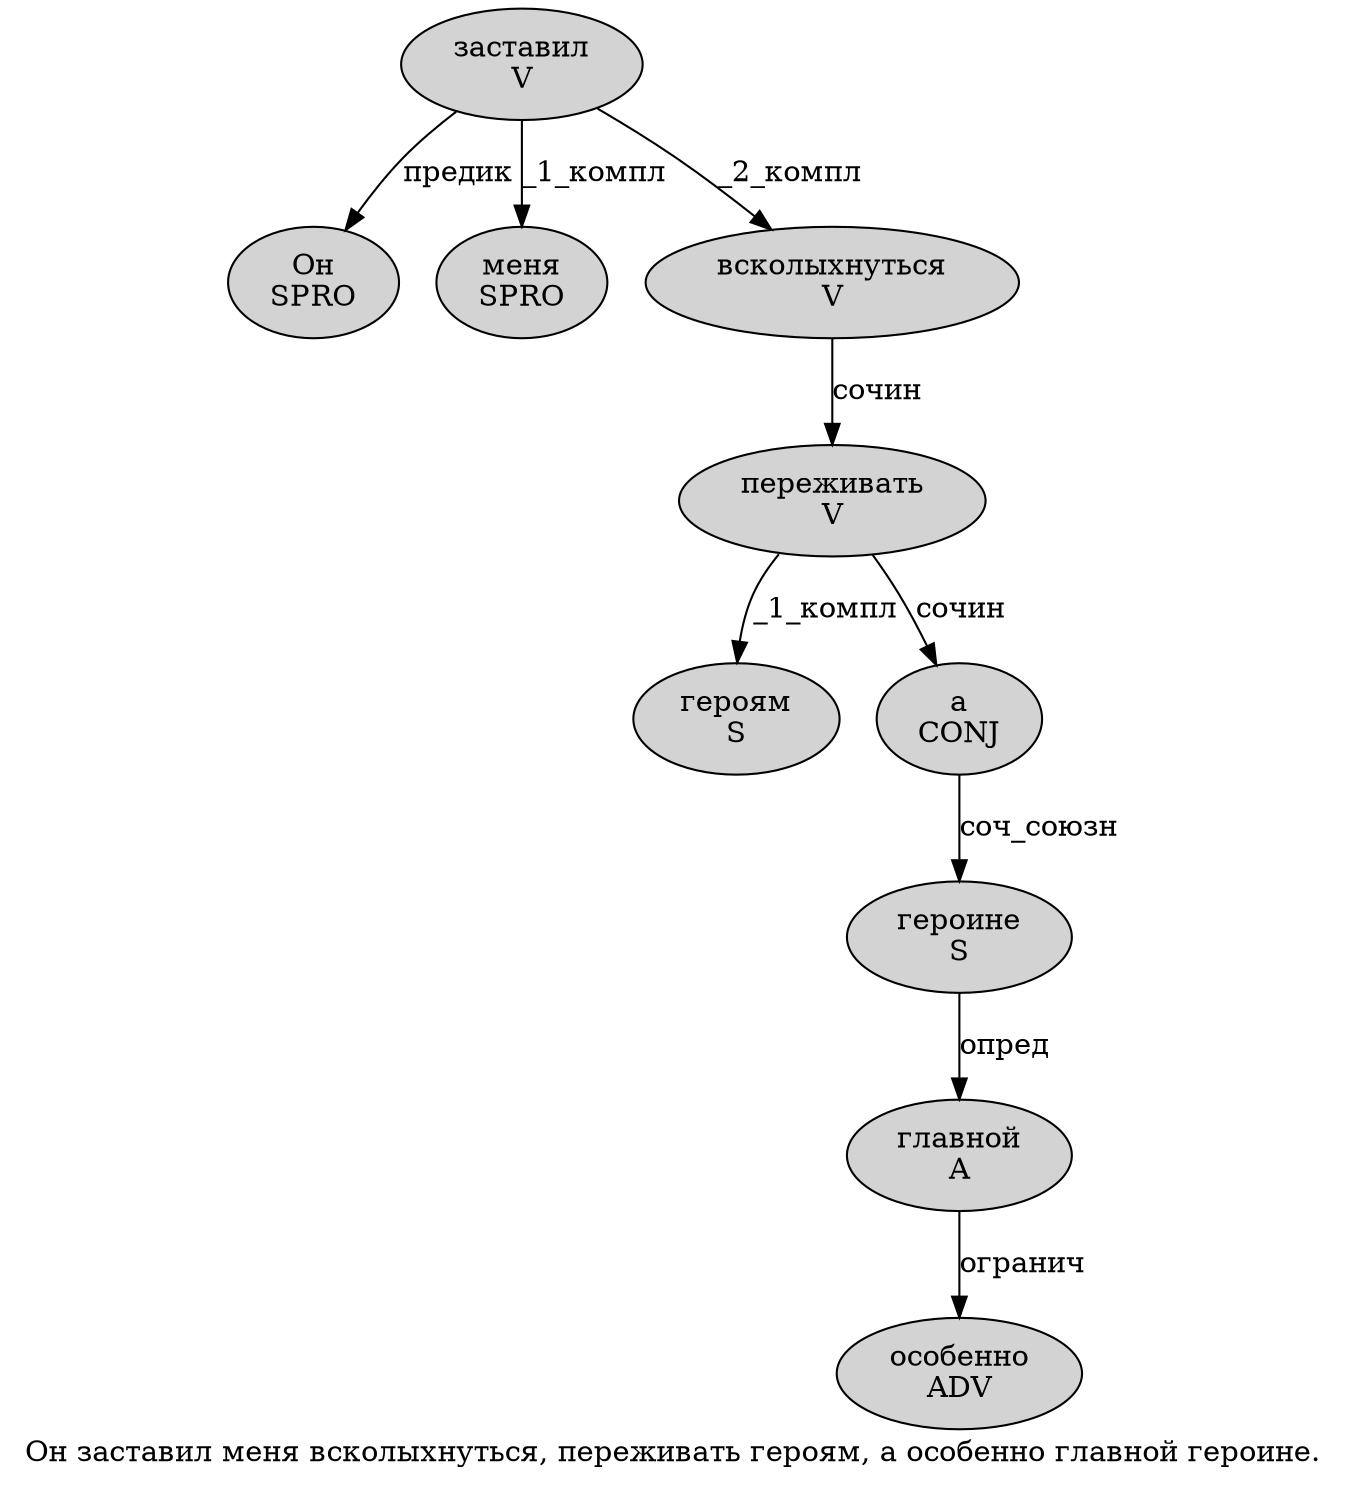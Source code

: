 digraph SENTENCE_802 {
	graph [label="Он заставил меня всколыхнуться, переживать героям, а особенно главной героине."]
	node [style=filled]
		0 [label="Он
SPRO" color="" fillcolor=lightgray penwidth=1 shape=ellipse]
		1 [label="заставил
V" color="" fillcolor=lightgray penwidth=1 shape=ellipse]
		2 [label="меня
SPRO" color="" fillcolor=lightgray penwidth=1 shape=ellipse]
		3 [label="всколыхнуться
V" color="" fillcolor=lightgray penwidth=1 shape=ellipse]
		5 [label="переживать
V" color="" fillcolor=lightgray penwidth=1 shape=ellipse]
		6 [label="героям
S" color="" fillcolor=lightgray penwidth=1 shape=ellipse]
		8 [label="а
CONJ" color="" fillcolor=lightgray penwidth=1 shape=ellipse]
		9 [label="особенно
ADV" color="" fillcolor=lightgray penwidth=1 shape=ellipse]
		10 [label="главной
A" color="" fillcolor=lightgray penwidth=1 shape=ellipse]
		11 [label="героине
S" color="" fillcolor=lightgray penwidth=1 shape=ellipse]
			5 -> 6 [label="_1_компл"]
			5 -> 8 [label="сочин"]
			1 -> 0 [label="предик"]
			1 -> 2 [label="_1_компл"]
			1 -> 3 [label="_2_компл"]
			3 -> 5 [label="сочин"]
			8 -> 11 [label="соч_союзн"]
			11 -> 10 [label="опред"]
			10 -> 9 [label="огранич"]
}